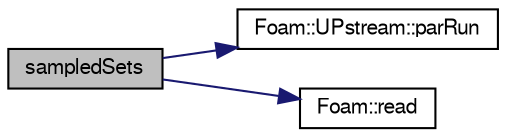 digraph "sampledSets"
{
  bgcolor="transparent";
  edge [fontname="FreeSans",fontsize="10",labelfontname="FreeSans",labelfontsize="10"];
  node [fontname="FreeSans",fontsize="10",shape=record];
  rankdir="LR";
  Node1 [label="sampledSets",height=0.2,width=0.4,color="black", fillcolor="grey75", style="filled" fontcolor="black"];
  Node1 -> Node2 [color="midnightblue",fontsize="10",style="solid",fontname="FreeSans"];
  Node2 [label="Foam::UPstream::parRun",height=0.2,width=0.4,color="black",URL="$a02690.html#adbb27f04b5705440fb8b09f278059011",tooltip="Is this a parallel run? "];
  Node1 -> Node3 [color="midnightblue",fontsize="10",style="solid",fontname="FreeSans"];
  Node3 [label="Foam::read",height=0.2,width=0.4,color="black",URL="$a10237.html#a18efc6d016047ec7c6d5150d913d8c34"];
}
